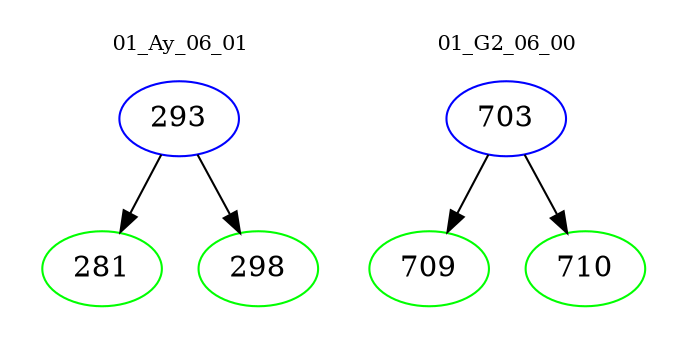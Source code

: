 digraph{
subgraph cluster_0 {
color = white
label = "01_Ay_06_01";
fontsize=10;
T0_293 [label="293", color="blue"]
T0_293 -> T0_281 [color="black"]
T0_281 [label="281", color="green"]
T0_293 -> T0_298 [color="black"]
T0_298 [label="298", color="green"]
}
subgraph cluster_1 {
color = white
label = "01_G2_06_00";
fontsize=10;
T1_703 [label="703", color="blue"]
T1_703 -> T1_709 [color="black"]
T1_709 [label="709", color="green"]
T1_703 -> T1_710 [color="black"]
T1_710 [label="710", color="green"]
}
}
